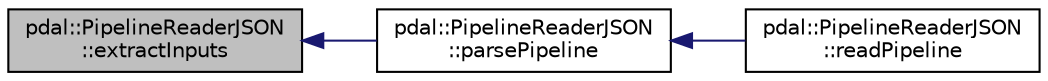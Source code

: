 digraph "pdal::PipelineReaderJSON::extractInputs"
{
  edge [fontname="Helvetica",fontsize="10",labelfontname="Helvetica",labelfontsize="10"];
  node [fontname="Helvetica",fontsize="10",shape=record];
  rankdir="LR";
  Node1 [label="pdal::PipelineReaderJSON\l::extractInputs",height=0.2,width=0.4,color="black", fillcolor="grey75", style="filled", fontcolor="black"];
  Node1 -> Node2 [dir="back",color="midnightblue",fontsize="10",style="solid",fontname="Helvetica"];
  Node2 [label="pdal::PipelineReaderJSON\l::parsePipeline",height=0.2,width=0.4,color="black", fillcolor="white", style="filled",URL="$classpdal_1_1PipelineReaderJSON.html#a648ae28bf1b1fc54a9aa92b5d880c434"];
  Node2 -> Node3 [dir="back",color="midnightblue",fontsize="10",style="solid",fontname="Helvetica"];
  Node3 [label="pdal::PipelineReaderJSON\l::readPipeline",height=0.2,width=0.4,color="black", fillcolor="white", style="filled",URL="$classpdal_1_1PipelineReaderJSON.html#a712d3ed4bde00fdf2a043be6f7c0374f"];
}
